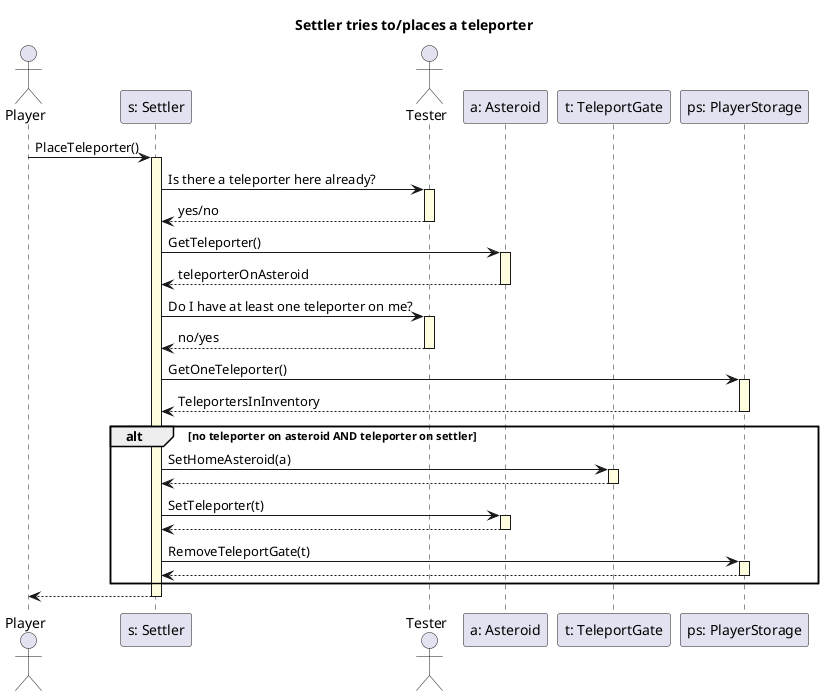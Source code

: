 @startuml

skinparam SequenceLifeLineBackgroundColor LightYellow
title "Settler tries to/places a teleporter"
actor Player as player
participant "s: Settler" as settler
actor Tester as tester
participant "a: Asteroid" as asteroid
participant "t: TeleportGate" as teleport
participant "ps: PlayerStorage" as storage

player -> settler ++: PlaceTeleporter()
settler -> tester ++: Is there a teleporter here already?
tester --> settler --: yes/no
settler -> asteroid ++: GetTeleporter()
asteroid --> settler -- : teleporterOnAsteroid
settler -> tester ++: Do I have at least one teleporter on me?
tester --> settler --: no/yes
settler -> storage ++: GetOneTeleporter()
storage --> settler -- : TeleportersInInventory

alt no teleporter on asteroid AND teleporter on settler
    settler -> teleport ++: SetHomeAsteroid(a)
    teleport --> settler --
    settler -> asteroid ++: SetTeleporter(t)
    asteroid --> settler --
    settler -> storage ++: RemoveTeleportGate(t)
    storage --> settler --

end
settler --> player --

@enduml
